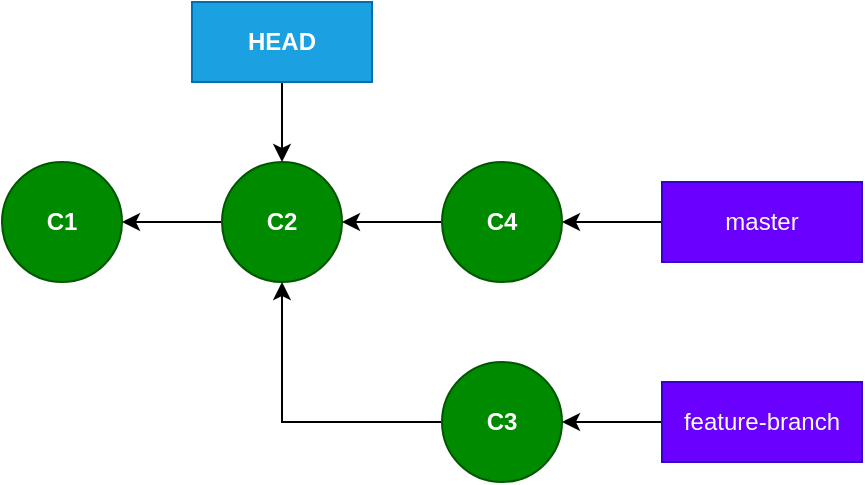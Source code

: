 <mxfile>
    <diagram id="OvUeN1fUbP1yOYvhclIw" name="Page-1">
        <mxGraphModel dx="471" dy="289" grid="1" gridSize="10" guides="1" tooltips="1" connect="1" arrows="1" fold="1" page="1" pageScale="1" pageWidth="850" pageHeight="1100" math="0" shadow="0">
            <root>
                <mxCell id="0"/>
                <mxCell id="1" parent="0"/>
                <mxCell id="40" value="C1" style="ellipse;whiteSpace=wrap;html=1;aspect=fixed;fillColor=#008a00;strokeColor=#005700;fontColor=#ffffff;fontStyle=1" parent="1" vertex="1">
                    <mxGeometry x="260" y="240" width="60" height="60" as="geometry"/>
                </mxCell>
                <mxCell id="71" style="edgeStyle=none;html=1;entryX=1;entryY=0.5;entryDx=0;entryDy=0;" edge="1" parent="1" source="50" target="66">
                    <mxGeometry relative="1" as="geometry"/>
                </mxCell>
                <mxCell id="50" value="master" style="rounded=0;whiteSpace=wrap;html=1;fillColor=#6a00ff;strokeColor=#3700CC;fontColor=#ffffff;" parent="1" vertex="1">
                    <mxGeometry x="590" y="250" width="100" height="40" as="geometry"/>
                </mxCell>
                <mxCell id="70" style="edgeStyle=none;html=1;entryX=0.5;entryY=0;entryDx=0;entryDy=0;" edge="1" parent="1" source="57" target="62">
                    <mxGeometry relative="1" as="geometry"/>
                </mxCell>
                <mxCell id="57" value="&lt;b&gt;HEAD&lt;/b&gt;" style="rounded=0;whiteSpace=wrap;html=1;fillColor=#1ba1e2;strokeColor=#006EAF;fontColor=#ffffff;" parent="1" vertex="1">
                    <mxGeometry x="355" y="160" width="90" height="40" as="geometry"/>
                </mxCell>
                <mxCell id="63" style="edgeStyle=orthogonalEdgeStyle;rounded=0;orthogonalLoop=1;jettySize=auto;html=1;" parent="1" source="62" target="40" edge="1">
                    <mxGeometry relative="1" as="geometry"/>
                </mxCell>
                <mxCell id="62" value="C2" style="ellipse;whiteSpace=wrap;html=1;aspect=fixed;fillColor=#008a00;strokeColor=#005700;fontColor=#ffffff;fontStyle=1" parent="1" vertex="1">
                    <mxGeometry x="370" y="240" width="60" height="60" as="geometry"/>
                </mxCell>
                <mxCell id="65" style="edgeStyle=orthogonalEdgeStyle;rounded=0;orthogonalLoop=1;jettySize=auto;html=1;entryX=0.5;entryY=1;entryDx=0;entryDy=0;" parent="1" source="64" target="62" edge="1">
                    <mxGeometry relative="1" as="geometry"/>
                </mxCell>
                <mxCell id="64" value="C3" style="ellipse;whiteSpace=wrap;html=1;aspect=fixed;fillColor=#008a00;strokeColor=#005700;fontColor=#ffffff;fontStyle=1" parent="1" vertex="1">
                    <mxGeometry x="480" y="340" width="60" height="60" as="geometry"/>
                </mxCell>
                <mxCell id="67" style="edgeStyle=orthogonalEdgeStyle;rounded=0;orthogonalLoop=1;jettySize=auto;html=1;" parent="1" source="66" target="62" edge="1">
                    <mxGeometry relative="1" as="geometry"/>
                </mxCell>
                <mxCell id="66" value="C4" style="ellipse;whiteSpace=wrap;html=1;aspect=fixed;fillColor=#008a00;strokeColor=#005700;fontColor=#ffffff;fontStyle=1" parent="1" vertex="1">
                    <mxGeometry x="480" y="240" width="60" height="60" as="geometry"/>
                </mxCell>
                <mxCell id="72" style="edgeStyle=none;html=1;entryX=1;entryY=0.5;entryDx=0;entryDy=0;" edge="1" parent="1" source="68" target="64">
                    <mxGeometry relative="1" as="geometry"/>
                </mxCell>
                <mxCell id="68" value="feature-branch" style="rounded=0;whiteSpace=wrap;html=1;fillColor=#6a00ff;strokeColor=#3700CC;fontColor=#ffffff;" parent="1" vertex="1">
                    <mxGeometry x="590" y="350" width="100" height="40" as="geometry"/>
                </mxCell>
            </root>
        </mxGraphModel>
    </diagram>
</mxfile>